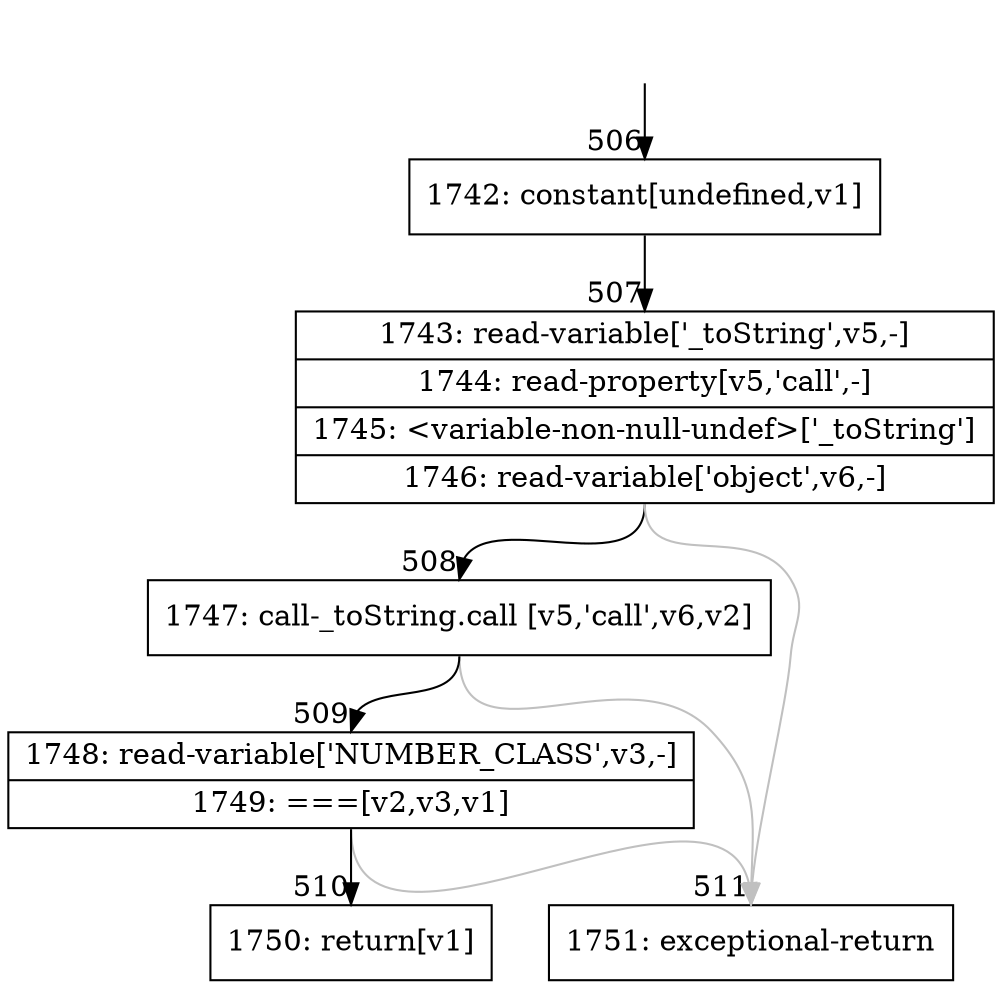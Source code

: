 digraph {
rankdir="TD"
BB_entry36[shape=none,label=""];
BB_entry36 -> BB506 [tailport=s, headport=n, headlabel="    506"]
BB506 [shape=record label="{1742: constant[undefined,v1]}" ] 
BB506 -> BB507 [tailport=s, headport=n, headlabel="      507"]
BB507 [shape=record label="{1743: read-variable['_toString',v5,-]|1744: read-property[v5,'call',-]|1745: \<variable-non-null-undef\>['_toString']|1746: read-variable['object',v6,-]}" ] 
BB507 -> BB508 [tailport=s, headport=n, headlabel="      508"]
BB507 -> BB511 [tailport=s, headport=n, color=gray, headlabel="      511"]
BB508 [shape=record label="{1747: call-_toString.call [v5,'call',v6,v2]}" ] 
BB508 -> BB509 [tailport=s, headport=n, headlabel="      509"]
BB508 -> BB511 [tailport=s, headport=n, color=gray]
BB509 [shape=record label="{1748: read-variable['NUMBER_CLASS',v3,-]|1749: ===[v2,v3,v1]}" ] 
BB509 -> BB510 [tailport=s, headport=n, headlabel="      510"]
BB509 -> BB511 [tailport=s, headport=n, color=gray]
BB510 [shape=record label="{1750: return[v1]}" ] 
BB511 [shape=record label="{1751: exceptional-return}" ] 
//#$~ 339
}
